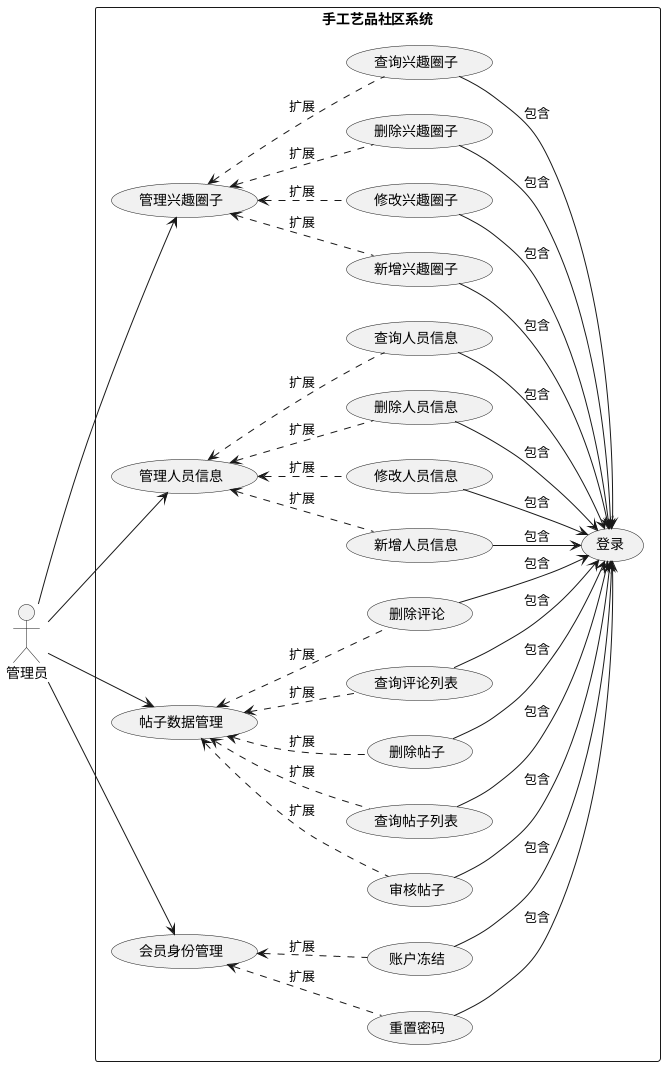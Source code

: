 @startuml
left to right direction
actor 管理员 as admin
rectangle 手工艺品社区系统 {
  usecase "管理兴趣圈子" as interest
  usecase "管理人员信息" as user_info
  usecase "帖子数据管理" as post_data

  usecase "新增兴趣圈子" as insert_interest
  usecase "修改兴趣圈子" as update_interest
  usecase "删除兴趣圈子" as delete_interest
  usecase "查询兴趣圈子" as select_interest

  usecase "新增人员信息" as insert_user_info
  usecase "修改人员信息" as update_user_info
  usecase "删除人员信息" as delete_user_info
  usecase "查询人员信息" as select_user_info

  usecase "会员身份管理" as select_user_profile

  usecase "重置密码" as user_reset_password
  usecase "账户冻结" as freeze_user


  usecase "审核帖子" as review_post

  usecase "查询帖子列表" as select_post
  usecase "删除帖子" as delete_post
  usecase "查询评论列表" as select_comment
  usecase "删除评论" as delete_comment

  usecase "登录" as login


}

admin --> interest
interest <.. insert_interest : 扩展
interest <.. update_interest : 扩展
interest <.. delete_interest : 扩展
interest <.. select_interest : 扩展

admin --> user_info
user_info <.. insert_user_info : 扩展
user_info <.. update_user_info : 扩展
user_info <.. delete_user_info : 扩展
user_info <.. select_user_info : 扩展

admin --> post_data
post_data <.. review_post : 扩展
post_data <.. select_post : 扩展
post_data <.. delete_post : 扩展
post_data <.. select_comment : 扩展
post_data <.. delete_comment : 扩展

admin --> select_user_profile
select_user_profile <.. user_reset_password : 扩展
select_user_profile <.. freeze_user : 扩展


insert_interest --> login : 包含
update_interest --> login : 包含
delete_interest --> login : 包含
select_interest --> login : 包含
insert_user_info --> login : 包含
update_user_info --> login : 包含
delete_user_info --> login : 包含
select_user_info --> login : 包含
user_reset_password --> login : 包含
freeze_user --> login : 包含
review_post --> login : 包含
select_post --> login : 包含
delete_post --> login : 包含
select_comment --> login : 包含
delete_comment --> login : 包含



@enduml
